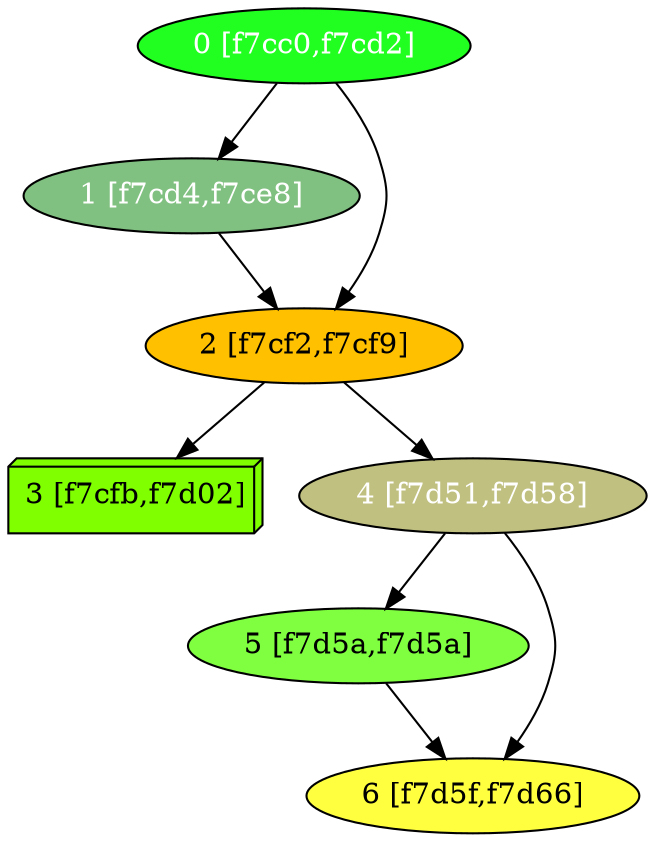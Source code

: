 diGraph libnss3{
	libnss3_0  [style=filled fillcolor="#20FF20" fontcolor="#ffffff" shape=oval label="0 [f7cc0,f7cd2]"]
	libnss3_1  [style=filled fillcolor="#80C080" fontcolor="#ffffff" shape=oval label="1 [f7cd4,f7ce8]"]
	libnss3_2  [style=filled fillcolor="#FFC000" fontcolor="#000000" shape=oval label="2 [f7cf2,f7cf9]"]
	libnss3_3  [style=filled fillcolor="#80FF00" fontcolor="#000000" shape=box3d label="3 [f7cfb,f7d02]"]
	libnss3_4  [style=filled fillcolor="#C0C080" fontcolor="#ffffff" shape=oval label="4 [f7d51,f7d58]"]
	libnss3_5  [style=filled fillcolor="#80FF40" fontcolor="#000000" shape=oval label="5 [f7d5a,f7d5a]"]
	libnss3_6  [style=filled fillcolor="#FFFF40" fontcolor="#000000" shape=oval label="6 [f7d5f,f7d66]"]

	libnss3_0 -> libnss3_1
	libnss3_0 -> libnss3_2
	libnss3_1 -> libnss3_2
	libnss3_2 -> libnss3_3
	libnss3_2 -> libnss3_4
	libnss3_4 -> libnss3_5
	libnss3_4 -> libnss3_6
	libnss3_5 -> libnss3_6
}